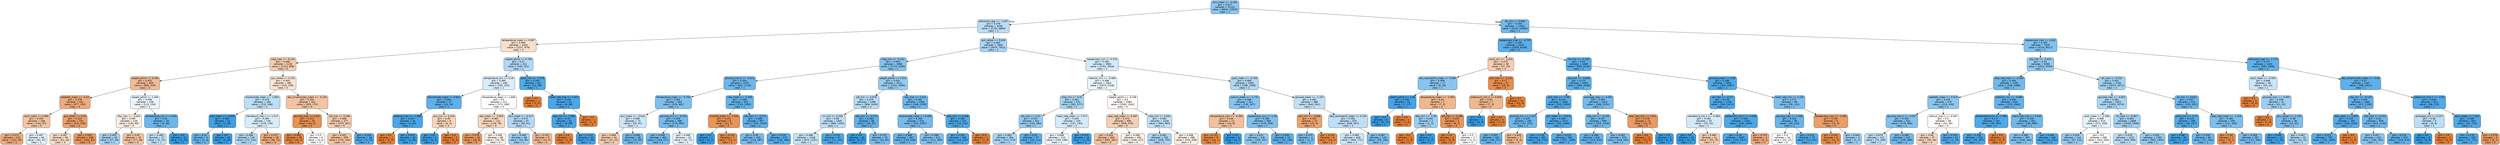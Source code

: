 digraph Tree {
node [shape=box, style="filled, rounded", color="black", fontname="helvetica"] ;
edge [fontname="helvetica"] ;
0 [label="bun_mean <= -0.394\ngini = 0.417\nsamples = 21151\nvalue = [9935, 23555]\nclass = 1", fillcolor="#8dc6f0"] ;
1 [label="admission_age <= -1.547\ngini = 0.478\nsamples = 9299\nvalue = [5792, 8890]\nclass = 1", fillcolor="#baddf6"] ;
0 -> 1 [labeldistance=2.5, labelangle=45, headlabel="True"] ;
2 [label="temperature_mean <= 0.997\ngini = 0.489\nsamples = 1450\nvalue = [1317, 979]\nclass = 0", fillcolor="#f8dfcc"] ;
1 -> 2 ;
3 [label="mbp_max <= -0.115\ngini = 0.466\nsamples = 1139\nvalue = [1123, 658]\nclass = 0", fillcolor="#f4cbad"] ;
2 -> 3 ;
4 [label="weight_admit <= 0.194\ngini = 0.432\nsamples = 659\nvalue = [690, 319]\nclass = 0", fillcolor="#f1bb95"] ;
3 -> 4 ;
5 [label="platelets_mean <= -0.15\ngini = 0.376\nsamples = 501\nvalue = [577, 193]\nclass = 0", fillcolor="#eeab7b"] ;
4 -> 5 ;
6 [label="spo2_mean <= 0.885\ngini = 0.455\nsamples = 168\nvalue = [162, 87]\nclass = 0", fillcolor="#f3c5a3"] ;
5 -> 6 ;
7 [label="gini = 0.372\nsamples = 112\nvalue = [122, 40]\nclass = 0", fillcolor="#eeaa7a"] ;
6 -> 7 ;
8 [label="gini = 0.497\nsamples = 56\nvalue = [40, 47]\nclass = 1", fillcolor="#e2f0fb"] ;
6 -> 8 ;
9 [label="gcs_motor <= 0.26\ngini = 0.324\nsamples = 333\nvalue = [415, 106]\nclass = 0", fillcolor="#eca16c"] ;
5 -> 9 ;
10 [label="gini = 0.487\nsamples = 65\nvalue = [61, 44]\nclass = 0", fillcolor="#f8dcc8"] ;
9 -> 10 ;
11 [label="gini = 0.254\nsamples = 268\nvalue = [354, 62]\nclass = 0", fillcolor="#ea975c"] ;
9 -> 11 ;
12 [label="weight_admit <= 1.406\ngini = 0.499\nsamples = 158\nvalue = [113, 126]\nclass = 1", fillcolor="#ebf5fc"] ;
4 -> 12 ;
13 [label="dbp_max <= -0.425\ngini = 0.497\nsamples = 129\nvalue = [104, 90]\nclass = 0", fillcolor="#fceee4"] ;
12 -> 13 ;
14 [label="gini = 0.455\nsamples = 54\nvalue = [27, 50]\nclass = 1", fillcolor="#a4d2f3"] ;
13 -> 14 ;
15 [label="gini = 0.45\nsamples = 75\nvalue = [77, 40]\nclass = 0", fillcolor="#f3c2a0"] ;
13 -> 15 ;
16 [label="temperature_min <= 0.255\ngini = 0.32\nsamples = 29\nvalue = [9, 36]\nclass = 1", fillcolor="#6ab6ec"] ;
12 -> 16 ;
17 [label="gini = 0.483\nsamples = 17\nvalue = [9, 13]\nclass = 1", fillcolor="#c2e1f7"] ;
16 -> 17 ;
18 [label="gini = 0.0\nsamples = 12\nvalue = [0, 23]\nclass = 1", fillcolor="#399de5"] ;
16 -> 18 ;
19 [label="gcs_verbal <= 0.155\ngini = 0.493\nsamples = 480\nvalue = [433, 339]\nclass = 0", fillcolor="#f9e4d4"] ;
3 -> 19 ;
20 [label="bicarbonate_mean <= -1.004\ngini = 0.479\nsamples = 168\nvalue = [110, 166]\nclass = 1", fillcolor="#bcdef6"] ;
19 -> 20 ;
21 [label="wbc_mean <= -0.608\ngini = 0.062\nsamples = 22\nvalue = [1, 30]\nclass = 1", fillcolor="#40a0e6"] ;
20 -> 21 ;
22 [label="gini = 0.32\nsamples = 4\nvalue = [1, 4]\nclass = 1", fillcolor="#6ab6ec"] ;
21 -> 22 ;
23 [label="gini = 0.0\nsamples = 18\nvalue = [0, 26]\nclass = 1", fillcolor="#399de5"] ;
21 -> 23 ;
24 [label="hematocrit_max.1 <= 1.217\ngini = 0.494\nsamples = 146\nvalue = [109, 136]\nclass = 1", fillcolor="#d8ecfa"] ;
20 -> 24 ;
25 [label="gini = 0.466\nsamples = 118\nvalue = [73, 124]\nclass = 1", fillcolor="#aed7f4"] ;
24 -> 25 ;
26 [label="gini = 0.375\nsamples = 28\nvalue = [36, 12]\nclass = 0", fillcolor="#eeab7b"] ;
24 -> 26 ;
27 [label="abs_lymphocytes_mean <= -0.134\ngini = 0.454\nsamples = 312\nvalue = [323, 173]\nclass = 0", fillcolor="#f3c4a3"] ;
19 -> 27 ;
28 [label="glucose_max <= 0.447\ngini = 0.211\nsamples = 35\nvalue = [44, 6]\nclass = 0", fillcolor="#e99254"] ;
27 -> 28 ;
29 [label="gini = 0.091\nsamples = 29\nvalue = [40, 2]\nclass = 0", fillcolor="#e68743"] ;
28 -> 29 ;
30 [label="gini = 0.5\nsamples = 6\nvalue = [4, 4]\nclass = 0", fillcolor="#ffffff"] ;
28 -> 30 ;
31 [label="ptt_max <= 0.298\ngini = 0.468\nsamples = 277\nvalue = [279, 167]\nclass = 0", fillcolor="#f5ccb0"] ;
27 -> 31 ;
32 [label="gini = 0.451\nsamples = 259\nvalue = [276, 144]\nclass = 0", fillcolor="#f3c3a0"] ;
31 -> 32 ;
33 [label="gini = 0.204\nsamples = 18\nvalue = [3, 23]\nclass = 1", fillcolor="#53aae8"] ;
31 -> 33 ;
34 [label="weight_admit <= 0.756\ngini = 0.47\nsamples = 311\nvalue = [194, 321]\nclass = 1", fillcolor="#b1d8f5"] ;
2 -> 34 ;
35 [label="temperature_min <= 0.18\ngini = 0.495\nsamples = 248\nvalue = [182, 223]\nclass = 1", fillcolor="#dbedfa"] ;
34 -> 35 ;
36 [label="bicarbonate_mean <= 0.601\ngini = 0.264\nsamples = 37\nvalue = [10, 54]\nclass = 1", fillcolor="#5eafea"] ;
35 -> 36 ;
37 [label="totalco2_max <= -1.885\ngini = 0.137\nsamples = 31\nvalue = [4, 50]\nclass = 1", fillcolor="#49a5e7"] ;
36 -> 37 ;
38 [label="gini = 0.0\nsamples = 1\nvalue = [2, 0]\nclass = 0", fillcolor="#e58139"] ;
37 -> 38 ;
39 [label="gini = 0.074\nsamples = 30\nvalue = [2, 50]\nclass = 1", fillcolor="#41a1e6"] ;
37 -> 39 ;
40 [label="gcs_min <= 0.318\ngini = 0.48\nsamples = 6\nvalue = [6, 4]\nclass = 0", fillcolor="#f6d5bd"] ;
36 -> 40 ;
41 [label="gini = 0.0\nsamples = 3\nvalue = [0, 4]\nclass = 1", fillcolor="#399de5"] ;
40 -> 41 ;
42 [label="gini = 0.0\nsamples = 3\nvalue = [6, 0]\nclass = 0", fillcolor="#e58139"] ;
40 -> 42 ;
43 [label="temperature_mean <= 1.608\ngini = 0.5\nsamples = 211\nvalue = [172, 169]\nclass = 0", fillcolor="#fffdfc"] ;
35 -> 43 ;
44 [label="sbp_mean <= -0.805\ngini = 0.481\nsamples = 114\nvalue = [116, 78]\nclass = 0", fillcolor="#f6d6be"] ;
43 -> 44 ;
45 [label="gini = 0.278\nsamples = 26\nvalue = [40, 8]\nclass = 0", fillcolor="#ea9a61"] ;
44 -> 45 ;
46 [label="gini = 0.499\nsamples = 88\nvalue = [76, 70]\nclass = 0", fillcolor="#fdf5ef"] ;
44 -> 46 ;
47 [label="bun_mean <= -0.517\ngini = 0.472\nsamples = 97\nvalue = [56, 91]\nclass = 1", fillcolor="#b3d9f5"] ;
43 -> 47 ;
48 [label="gini = 0.446\nsamples = 88\nvalue = [43, 85]\nclass = 1", fillcolor="#9dcff2"] ;
47 -> 48 ;
49 [label="gini = 0.432\nsamples = 9\nvalue = [13, 6]\nclass = 0", fillcolor="#f1bb94"] ;
47 -> 49 ;
50 [label="pco2_min <= -1.978\ngini = 0.194\nsamples = 63\nvalue = [12, 98]\nclass = 1", fillcolor="#51a9e8"] ;
34 -> 50 ;
51 [label="gini = 0.0\nsamples = 1\nvalue = [3, 0]\nclass = 0", fillcolor="#e58139"] ;
50 -> 51 ;
52 [label="heart_rate_max <= 2.921\ngini = 0.154\nsamples = 62\nvalue = [9, 98]\nclass = 1", fillcolor="#4ba6e7"] ;
50 -> 52 ;
53 [label="sbp_min <= -1.585\ngini = 0.14\nsamples = 61\nvalue = [8, 98]\nclass = 1", fillcolor="#49a5e7"] ;
52 -> 53 ;
54 [label="gini = 0.0\nsamples = 1\nvalue = [1, 0]\nclass = 0", fillcolor="#e58139"] ;
53 -> 54 ;
55 [label="gini = 0.124\nsamples = 60\nvalue = [7, 98]\nclass = 1", fillcolor="#47a4e7"] ;
53 -> 55 ;
56 [label="gini = 0.0\nsamples = 1\nvalue = [1, 0]\nclass = 0", fillcolor="#e58139"] ;
52 -> 56 ;
57 [label="gcs_verbal <= 0.618\ngini = 0.462\nsamples = 7849\nvalue = [4475, 7911]\nclass = 1", fillcolor="#a9d4f4"] ;
1 -> 57 ;
58 [label="mbp_min <= -0.222\ngini = 0.404\nsamples = 3886\nvalue = [1714, 4385]\nclass = 1", fillcolor="#86c3ef"] ;
57 -> 58 ;
59 [label="glucose_max.2 <= -0.412\ngini = 0.334\nsamples = 1375\nvalue = [462, 1716]\nclass = 1", fillcolor="#6eb7ec"] ;
58 -> 59 ;
60 [label="temperature_mean <= -0.794\ngini = 0.382\nsamples = 560\nvalue = [229, 661]\nclass = 1", fillcolor="#7ebfee"] ;
59 -> 60 ;
61 [label="bun_mean <= -0.615\ngini = 0.489\nsamples = 72\nvalue = [50, 67]\nclass = 1", fillcolor="#cde6f8"] ;
60 -> 61 ;
62 [label="gini = 0.468\nsamples = 34\nvalue = [37, 22]\nclass = 0", fillcolor="#f4ccaf"] ;
61 -> 62 ;
63 [label="gini = 0.348\nsamples = 38\nvalue = [13, 45]\nclass = 1", fillcolor="#72b9ed"] ;
61 -> 63 ;
64 [label="glucose_min <= -0.018\ngini = 0.356\nsamples = 488\nvalue = [179, 594]\nclass = 1", fillcolor="#75bbed"] ;
60 -> 64 ;
65 [label="gini = 0.345\nsamples = 465\nvalue = [164, 577]\nclass = 1", fillcolor="#71b9ec"] ;
64 -> 65 ;
66 [label="gini = 0.498\nsamples = 23\nvalue = [15, 17]\nclass = 1", fillcolor="#e8f3fc"] ;
64 -> 66 ;
67 [label="mbp_mean <= -2.058\ngini = 0.296\nsamples = 815\nvalue = [233, 1055]\nclass = 1", fillcolor="#65b3eb"] ;
59 -> 67 ;
68 [label="chloride_mean <= -1.542\ngini = 0.231\nsamples = 8\nvalue = [13, 2]\nclass = 0", fillcolor="#e99457"] ;
67 -> 68 ;
69 [label="gini = 0.0\nsamples = 1\nvalue = [0, 1]\nclass = 1", fillcolor="#399de5"] ;
68 -> 69 ;
70 [label="gini = 0.133\nsamples = 7\nvalue = [13, 1]\nclass = 0", fillcolor="#e78b48"] ;
68 -> 70 ;
71 [label="ptt_max <= -0.373\ngini = 0.286\nsamples = 807\nvalue = [220, 1053]\nclass = 1", fillcolor="#62b1ea"] ;
67 -> 71 ;
72 [label="gini = 0.36\nsamples = 333\nvalue = [119, 387]\nclass = 1", fillcolor="#76bbed"] ;
71 -> 72 ;
73 [label="gini = 0.229\nsamples = 474\nvalue = [101, 666]\nclass = 1", fillcolor="#57ace9"] ;
71 -> 73 ;
74 [label="weight_admit <= 0.014\ngini = 0.435\nsamples = 2511\nvalue = [1252, 2669]\nclass = 1", fillcolor="#96cbf1"] ;
58 -> 74 ;
75 [label="ptt_min <= 0.679\ngini = 0.475\nsamples = 1485\nvalue = [906, 1430]\nclass = 1", fillcolor="#b6dbf5"] ;
74 -> 75 ;
76 [label="inr_min <= 0.255\ngini = 0.48\nsamples = 1405\nvalue = [886, 1333]\nclass = 1", fillcolor="#bddef6"] ;
75 -> 76 ;
77 [label="gini = 0.486\nsamples = 1338\nvalue = [875, 1231]\nclass = 1", fillcolor="#c6e3f7"] ;
76 -> 77 ;
78 [label="gini = 0.176\nsamples = 67\nvalue = [11, 102]\nclass = 1", fillcolor="#4ea8e8"] ;
76 -> 78 ;
79 [label="sbp_min <= -0.372\ngini = 0.283\nsamples = 80\nvalue = [20, 97]\nclass = 1", fillcolor="#62b1ea"] ;
75 -> 79 ;
80 [label="gini = 0.0\nsamples = 25\nvalue = [0, 37]\nclass = 1", fillcolor="#399de5"] ;
79 -> 80 ;
81 [label="gini = 0.375\nsamples = 55\nvalue = [20, 60]\nclass = 1", fillcolor="#7bbeee"] ;
79 -> 81 ;
82 [label="sbp_max <= 1.421\ngini = 0.341\nsamples = 1026\nvalue = [346, 1239]\nclass = 1", fillcolor="#70b8ec"] ;
74 -> 82 ;
83 [label="bicarbonate_mean <= 0.066\ngini = 0.356\nsamples = 919\nvalue = [330, 1097]\nclass = 1", fillcolor="#75baed"] ;
82 -> 83 ;
84 [label="gini = 0.308\nsamples = 397\nvalue = [119, 508]\nclass = 1", fillcolor="#67b4eb"] ;
83 -> 84 ;
85 [label="gini = 0.388\nsamples = 522\nvalue = [211, 589]\nclass = 1", fillcolor="#80c0ee"] ;
83 -> 85 ;
86 [label="dbp_min <= 2.498\ngini = 0.182\nsamples = 107\nvalue = [16, 142]\nclass = 1", fillcolor="#4fa8e8"] ;
82 -> 86 ;
87 [label="gini = 0.163\nsamples = 106\nvalue = [14, 142]\nclass = 1", fillcolor="#4da7e8"] ;
86 -> 87 ;
88 [label="gini = 0.0\nsamples = 1\nvalue = [2, 0]\nclass = 0", fillcolor="#e58139"] ;
86 -> 88 ;
89 [label="baseexcess_min <= 0.276\ngini = 0.493\nsamples = 3963\nvalue = [2761, 3526]\nclass = 1", fillcolor="#d4eaf9"] ;
57 -> 89 ;
90 [label="totalco2_min <= -0.086\ngini = 0.498\nsamples = 2654\nvalue = [1973, 2218]\nclass = 1", fillcolor="#e9f4fc"] ;
89 -> 90 ;
91 [label="mbp_min <= 0.32\ngini = 0.461\nsamples = 670\nvalue = [381, 677]\nclass = 1", fillcolor="#a8d4f4"] ;
90 -> 91 ;
92 [label="ptt_max <= 0.21\ngini = 0.437\nsamples = 441\nvalue = [230, 484]\nclass = 1", fillcolor="#97ccf1"] ;
91 -> 92 ;
93 [label="gini = 0.462\nsamples = 364\nvalue = [212, 373]\nclass = 1", fillcolor="#aad5f4"] ;
92 -> 93 ;
94 [label="gini = 0.24\nsamples = 77\nvalue = [18, 111]\nclass = 1", fillcolor="#59ade9"] ;
92 -> 94 ;
95 [label="heart_rate_mean <= 1.572\ngini = 0.493\nsamples = 229\nvalue = [151, 193]\nclass = 1", fillcolor="#d4eaf9"] ;
91 -> 95 ;
96 [label="gini = 0.498\nsamples = 213\nvalue = [150, 168]\nclass = 1", fillcolor="#eaf4fc"] ;
95 -> 96 ;
97 [label="gini = 0.074\nsamples = 16\nvalue = [1, 25]\nclass = 1", fillcolor="#41a1e6"] ;
95 -> 97 ;
98 [label="weight_admit <= -0.158\ngini = 0.5\nsamples = 1984\nvalue = [1592, 1541]\nclass = 0", fillcolor="#fefbf9"] ;
90 -> 98 ;
99 [label="resp_rate_mean <= 0.087\ngini = 0.473\nsamples = 956\nvalue = [928, 578]\nclass = 0", fillcolor="#f5cfb4"] ;
98 -> 99 ;
100 [label="gini = 0.453\nsamples = 664\nvalue = [682, 361]\nclass = 0", fillcolor="#f3c4a2"] ;
99 -> 100 ;
101 [label="gini = 0.498\nsamples = 292\nvalue = [246, 217]\nclass = 0", fillcolor="#fcf0e8"] ;
99 -> 101 ;
102 [label="mbp_min <= 0.965\ngini = 0.483\nsamples = 1028\nvalue = [664, 963]\nclass = 1", fillcolor="#c2e1f7"] ;
98 -> 102 ;
103 [label="gini = 0.462\nsamples = 740\nvalue = [429, 755]\nclass = 1", fillcolor="#aad5f4"] ;
102 -> 103 ;
104 [label="gini = 0.498\nsamples = 288\nvalue = [235, 208]\nclass = 0", fillcolor="#fcf1e8"] ;
102 -> 104 ;
105 [label="spo2_mean <= -0.748\ngini = 0.469\nsamples = 1309\nvalue = [788, 1308]\nclass = 1", fillcolor="#b0d8f5"] ;
89 -> 105 ;
106 [label="sodium_mean <= -1.731\ngini = 0.406\nsamples = 321\nvalue = [145, 367]\nclass = 1", fillcolor="#87c4ef"] ;
105 -> 106 ;
107 [label="temperature_max <= -0.083\ngini = 0.444\nsamples = 13\nvalue = [16, 8]\nclass = 0", fillcolor="#f2c09c"] ;
106 -> 107 ;
108 [label="gini = 0.111\nsamples = 9\nvalue = [16, 1]\nclass = 0", fillcolor="#e78945"] ;
107 -> 108 ;
109 [label="gini = 0.0\nsamples = 4\nvalue = [0, 7]\nclass = 1", fillcolor="#399de5"] ;
107 -> 109 ;
110 [label="baseexcess_min <= 1.29\ngini = 0.389\nsamples = 308\nvalue = [129, 359]\nclass = 1", fillcolor="#80c0ee"] ;
106 -> 110 ;
111 [label="gini = 0.422\nsamples = 236\nvalue = [109, 251]\nclass = 1", fillcolor="#8fc8f0"] ;
110 -> 111 ;
112 [label="gini = 0.264\nsamples = 72\nvalue = [20, 108]\nclass = 1", fillcolor="#5eafea"] ;
110 -> 112 ;
113 [label="glucose_mean <= -1.247\ngini = 0.482\nsamples = 988\nvalue = [643, 941]\nclass = 1", fillcolor="#c0e0f7"] ;
105 -> 113 ;
114 [label="po2_min <= -0.808\ngini = 0.332\nsamples = 13\nvalue = [15, 4]\nclass = 0", fillcolor="#eca36e"] ;
113 -> 114 ;
115 [label="gini = 0.375\nsamples = 4\nvalue = [1, 3]\nclass = 1", fillcolor="#7bbeee"] ;
114 -> 115 ;
116 [label="gini = 0.124\nsamples = 9\nvalue = [14, 1]\nclass = 0", fillcolor="#e78a47"] ;
114 -> 116 ;
117 [label="abs_neutrophils_mean <= 0.135\ngini = 0.481\nsamples = 975\nvalue = [628, 937]\nclass = 1", fillcolor="#bedff6"] ;
113 -> 117 ;
118 [label="gini = 0.489\nsamples = 826\nvalue = [569, 771]\nclass = 1", fillcolor="#cbe5f8"] ;
117 -> 118 ;
119 [label="gini = 0.387\nsamples = 149\nvalue = [59, 166]\nclass = 1", fillcolor="#7fc0ee"] ;
117 -> 119 ;
120 [label="ph_min <= 0.058\ngini = 0.344\nsamples = 11852\nvalue = [4143, 14665]\nclass = 1", fillcolor="#71b9ec"] ;
0 -> 120 [labeldistance=2.5, labelangle=-45, headlabel="False"] ;
121 [label="baseexcess_max <= -4.729\ngini = 0.246\nsamples = 4523\nvalue = [1029, 6148]\nclass = 1", fillcolor="#5aade9"] ;
120 -> 121 ;
122 [label="pco2_min <= -1.024\ngini = 0.473\nsamples = 38\nvalue = [37, 23]\nclass = 0", fillcolor="#f5cfb4"] ;
121 -> 122 ;
123 [label="abs_neutrophils_mean <= 0.846\ngini = 0.408\nsamples = 17\nvalue = [8, 20]\nclass = 1", fillcolor="#88c4ef"] ;
122 -> 123 ;
124 [label="weight_admit <= 1.46\ngini = 0.105\nsamples = 10\nvalue = [1, 17]\nclass = 1", fillcolor="#45a3e7"] ;
123 -> 124 ;
125 [label="gini = 0.0\nsamples = 9\nvalue = [0, 17]\nclass = 1", fillcolor="#399de5"] ;
124 -> 125 ;
126 [label="gini = 0.0\nsamples = 1\nvalue = [1, 0]\nclass = 0", fillcolor="#e58139"] ;
124 -> 126 ;
127 [label="temperature_mean <= -2.093\ngini = 0.42\nsamples = 7\nvalue = [7, 3]\nclass = 0", fillcolor="#f0b78e"] ;
123 -> 127 ;
128 [label="dbp_min <= -1.58\ngini = 0.444\nsamples = 2\nvalue = [1, 2]\nclass = 1", fillcolor="#9ccef2"] ;
127 -> 128 ;
129 [label="gini = 0.0\nsamples = 1\nvalue = [1, 0]\nclass = 0", fillcolor="#e58139"] ;
128 -> 129 ;
130 [label="gini = 0.0\nsamples = 1\nvalue = [0, 2]\nclass = 1", fillcolor="#399de5"] ;
128 -> 130 ;
131 [label="ptt_max <= 0.286\ngini = 0.245\nsamples = 5\nvalue = [6, 1]\nclass = 0", fillcolor="#e9965a"] ;
127 -> 131 ;
132 [label="gini = 0.0\nsamples = 3\nvalue = [5, 0]\nclass = 0", fillcolor="#e58139"] ;
131 -> 132 ;
133 [label="gini = 0.5\nsamples = 2\nvalue = [1, 1]\nclass = 0", fillcolor="#ffffff"] ;
131 -> 133 ;
134 [label="po2_max <= -1.113\ngini = 0.17\nsamples = 21\nvalue = [29, 3]\nclass = 0", fillcolor="#e88e4d"] ;
122 -> 134 ;
135 [label="potassium_min.1 <= 0.846\ngini = 0.42\nsamples = 7\nvalue = [7, 3]\nclass = 0", fillcolor="#f0b78e"] ;
134 -> 135 ;
136 [label="gini = 0.0\nsamples = 2\nvalue = [0, 3]\nclass = 1", fillcolor="#399de5"] ;
135 -> 136 ;
137 [label="gini = 0.0\nsamples = 5\nvalue = [7, 0]\nclass = 0", fillcolor="#e58139"] ;
135 -> 137 ;
138 [label="gini = 0.0\nsamples = 14\nvalue = [22, 0]\nclass = 0", fillcolor="#e58139"] ;
134 -> 138 ;
139 [label="inr_min <= -0.135\ngini = 0.24\nsamples = 4485\nvalue = [992, 6125]\nclass = 1", fillcolor="#59ade9"] ;
121 -> 139 ;
140 [label="sbp_min <= -0.068\ngini = 0.273\nsamples = 2653\nvalue = [688, 3538]\nclass = 1", fillcolor="#60b0ea"] ;
139 -> 140 ;
141 [label="po2_max <= -1.09\ngini = 0.214\nsamples = 1640\nvalue = [320, 2306]\nclass = 1", fillcolor="#54abe9"] ;
140 -> 141 ;
142 [label="glucose_min <= 2.315\ngini = 0.326\nsamples = 168\nvalue = [57, 221]\nclass = 1", fillcolor="#6cb6ec"] ;
141 -> 142 ;
143 [label="gini = 0.297\nsamples = 161\nvalue = [48, 217]\nclass = 1", fillcolor="#65b3eb"] ;
142 -> 143 ;
144 [label="gini = 0.426\nsamples = 7\nvalue = [9, 4]\nclass = 0", fillcolor="#f1b991"] ;
142 -> 144 ;
145 [label="gcs_motor <= -0.874\ngini = 0.199\nsamples = 1472\nvalue = [263, 2085]\nclass = 1", fillcolor="#52a9e8"] ;
141 -> 145 ;
146 [label="gini = 0.135\nsamples = 491\nvalue = [56, 716]\nclass = 1", fillcolor="#48a5e7"] ;
145 -> 146 ;
147 [label="gini = 0.228\nsamples = 981\nvalue = [207, 1369]\nclass = 1", fillcolor="#57ace9"] ;
145 -> 147 ;
148 [label="aniongap_max <= 4.542\ngini = 0.354\nsamples = 1013\nvalue = [368, 1232]\nclass = 1", fillcolor="#74baed"] ;
140 -> 148 ;
149 [label="dbp_min <= -0.105\ngini = 0.347\nsamples = 999\nvalue = [353, 1229]\nclass = 1", fillcolor="#72b9ec"] ;
148 -> 149 ;
150 [label="gini = 0.288\nsamples = 421\nvalue = [113, 534]\nclass = 1", fillcolor="#63b2eb"] ;
149 -> 150 ;
151 [label="gini = 0.382\nsamples = 578\nvalue = [240, 695]\nclass = 1", fillcolor="#7dbfee"] ;
149 -> 151 ;
152 [label="resp_rate_min <= 1.011\ngini = 0.278\nsamples = 14\nvalue = [15, 3]\nclass = 0", fillcolor="#ea9a61"] ;
148 -> 152 ;
153 [label="gini = 0.0\nsamples = 12\nvalue = [15, 0]\nclass = 0", fillcolor="#e58139"] ;
152 -> 153 ;
154 [label="gini = 0.0\nsamples = 2\nvalue = [0, 3]\nclass = 1", fillcolor="#399de5"] ;
152 -> 154 ;
155 [label="glucose_mean <= 2.85\ngini = 0.188\nsamples = 1832\nvalue = [304, 2587]\nclass = 1", fillcolor="#50a9e8"] ;
139 -> 155 ;
156 [label="ph_max <= -3.74\ngini = 0.175\nsamples = 1734\nvalue = [265, 2471]\nclass = 1", fillcolor="#4ea8e8"] ;
155 -> 156 ;
157 [label="hematocrit_min.1 <= -0.485\ngini = 0.492\nsamples = 33\nvalue = [25, 32]\nclass = 1", fillcolor="#d4eaf9"] ;
156 -> 157 ;
158 [label="gini = 0.0\nsamples = 12\nvalue = [0, 17]\nclass = 1", fillcolor="#399de5"] ;
157 -> 158 ;
159 [label="gini = 0.469\nsamples = 21\nvalue = [25, 15]\nclass = 0", fillcolor="#f5cdb0"] ;
157 -> 159 ;
160 [label="potassium_min.1 <= 4.268\ngini = 0.163\nsamples = 1701\nvalue = [240, 2439]\nclass = 1", fillcolor="#4ca7e8"] ;
156 -> 160 ;
161 [label="gini = 0.16\nsamples = 1697\nvalue = [234, 2437]\nclass = 1", fillcolor="#4ca6e7"] ;
160 -> 161 ;
162 [label="gini = 0.375\nsamples = 4\nvalue = [6, 2]\nclass = 0", fillcolor="#eeab7b"] ;
160 -> 162 ;
163 [label="heart_rate_min <= 2.105\ngini = 0.377\nsamples = 98\nvalue = [39, 116]\nclass = 1", fillcolor="#7cbeee"] ;
155 -> 163 ;
164 [label="glucose_max <= 2.096\ngini = 0.304\nsamples = 89\nvalue = [26, 113]\nclass = 1", fillcolor="#67b4eb"] ;
163 -> 164 ;
165 [label="gini = 0.5\nsamples = 14\nvalue = [12, 12]\nclass = 0", fillcolor="#ffffff"] ;
164 -> 165 ;
166 [label="gini = 0.214\nsamples = 75\nvalue = [14, 101]\nclass = 1", fillcolor="#54abe9"] ;
164 -> 166 ;
167 [label="baseexcess_max <= -1.283\ngini = 0.305\nsamples = 9\nvalue = [13, 3]\nclass = 0", fillcolor="#eb9e67"] ;
163 -> 167 ;
168 [label="gini = 0.142\nsamples = 6\nvalue = [12, 1]\nclass = 0", fillcolor="#e78c49"] ;
167 -> 168 ;
169 [label="gini = 0.444\nsamples = 3\nvalue = [1, 2]\nclass = 1", fillcolor="#9ccef2"] ;
167 -> 169 ;
170 [label="baseexcess_max <= 0.042\ngini = 0.392\nsamples = 7329\nvalue = [3114, 8517]\nclass = 1", fillcolor="#81c1ef"] ;
120 -> 170 ;
171 [label="sbp_min <= -0.415\ngini = 0.43\nsamples = 5086\nvalue = [2524, 5559]\nclass = 1", fillcolor="#93c9f1"] ;
170 -> 171 ;
172 [label="resp_rate_max <= -0.364\ngini = 0.344\nsamples = 1292\nvalue = [449, 1588]\nclass = 1", fillcolor="#71b9ec"] ;
171 -> 172 ;
173 [label="platelets_mean <= 0.919\ngini = 0.416\nsamples = 473\nvalue = [220, 526]\nclass = 1", fillcolor="#8cc6f0"] ;
172 -> 173 ;
174 [label="glucose_max.2 <= -0.527\ngini = 0.393\nsamples = 424\nvalue = [179, 486]\nclass = 1", fillcolor="#82c1ef"] ;
173 -> 174 ;
175 [label="gini = 0.479\nsamples = 112\nvalue = [70, 106]\nclass = 1", fillcolor="#bcdef6"] ;
174 -> 175 ;
176 [label="gini = 0.346\nsamples = 312\nvalue = [109, 380]\nclass = 1", fillcolor="#72b9ec"] ;
174 -> 176 ;
177 [label="calcium_max.1 <= 0.587\ngini = 0.5\nsamples = 49\nvalue = [41, 40]\nclass = 0", fillcolor="#fefcfa"] ;
173 -> 177 ;
178 [label="gini = 0.48\nsamples = 37\nvalue = [39, 26]\nclass = 0", fillcolor="#f6d5bd"] ;
177 -> 178 ;
179 [label="gini = 0.219\nsamples = 12\nvalue = [2, 14]\nclass = 1", fillcolor="#55abe9"] ;
177 -> 179 ;
180 [label="totalco2_min <= -0.086\ngini = 0.292\nsamples = 819\nvalue = [229, 1062]\nclass = 1", fillcolor="#64b2eb"] ;
172 -> 180 ;
181 [label="temperature_min <= 1.388\ngini = 0.177\nsamples = 257\nvalue = [40, 367]\nclass = 1", fillcolor="#4fa8e8"] ;
180 -> 181 ;
182 [label="gini = 0.159\nsamples = 254\nvalue = [35, 367]\nclass = 1", fillcolor="#4ca6e7"] ;
181 -> 182 ;
183 [label="gini = 0.0\nsamples = 3\nvalue = [5, 0]\nclass = 0", fillcolor="#e58139"] ;
181 -> 183 ;
184 [label="heart_rate_max <= 0.593\ngini = 0.336\nsamples = 562\nvalue = [189, 695]\nclass = 1", fillcolor="#6fb8ec"] ;
180 -> 184 ;
185 [label="gini = 0.389\nsamples = 397\nvalue = [166, 463]\nclass = 1", fillcolor="#80c0ee"] ;
184 -> 185 ;
186 [label="gini = 0.164\nsamples = 165\nvalue = [23, 232]\nclass = 1", fillcolor="#4da7e8"] ;
184 -> 186 ;
187 [label="ph_max <= 0.152\ngini = 0.451\nsamples = 3794\nvalue = [2075, 3971]\nclass = 1", fillcolor="#a0d0f3"] ;
171 -> 187 ;
188 [label="glucose_max <= -0.832\ngini = 0.462\nsamples = 3320\nvalue = [1920, 3374]\nclass = 1", fillcolor="#aad5f4"] ;
187 -> 188 ;
189 [label="spo2_mean <= -0.586\ngini = 0.498\nsamples = 514\nvalue = [371, 426]\nclass = 1", fillcolor="#e5f2fc"] ;
188 -> 189 ;
190 [label="gini = 0.434\nsamples = 124\nvalue = [57, 122]\nclass = 1", fillcolor="#96cbf1"] ;
189 -> 190 ;
191 [label="gini = 0.5\nsamples = 390\nvalue = [314, 304]\nclass = 0", fillcolor="#fefbf9"] ;
189 -> 191 ;
192 [label="inr_max <= -0.367\ngini = 0.452\nsamples = 2806\nvalue = [1549, 2948]\nclass = 1", fillcolor="#a1d0f3"] ;
188 -> 192 ;
193 [label="gini = 0.478\nsamples = 1023\nvalue = [649, 996]\nclass = 1", fillcolor="#baddf6"] ;
192 -> 193 ;
194 [label="gini = 0.432\nsamples = 1783\nvalue = [900, 1952]\nclass = 1", fillcolor="#94caf1"] ;
192 -> 194 ;
195 [label="ph_min <= 0.922\ngini = 0.327\nsamples = 474\nvalue = [155, 597]\nclass = 1", fillcolor="#6cb6ec"] ;
187 -> 195 ;
196 [label="pco2_min <= -0.77\ngini = 0.213\nsamples = 180\nvalue = [34, 247]\nclass = 1", fillcolor="#54aae9"] ;
195 -> 196 ;
197 [label="gini = 0.087\nsamples = 96\nvalue = [7, 147]\nclass = 1", fillcolor="#42a2e6"] ;
196 -> 197 ;
198 [label="gini = 0.335\nsamples = 84\nvalue = [27, 100]\nclass = 1", fillcolor="#6eb7ec"] ;
196 -> 198 ;
199 [label="resp_rate_mean <= -1.316\ngini = 0.382\nsamples = 294\nvalue = [121, 350]\nclass = 1", fillcolor="#7dbfee"] ;
195 -> 199 ;
200 [label="gini = 0.18\nsamples = 7\nvalue = [9, 1]\nclass = 0", fillcolor="#e88f4f"] ;
199 -> 200 ;
201 [label="gini = 0.368\nsamples = 287\nvalue = [112, 349]\nclass = 1", fillcolor="#79bced"] ;
199 -> 201 ;
202 [label="admission_age <= -1.774\ngini = 0.277\nsamples = 2243\nvalue = [590, 2958]\nclass = 1", fillcolor="#60b1ea"] ;
170 -> 202 ;
203 [label="spo2_mean <= -0.831\ngini = 0.488\nsamples = 46\nvalue = [30, 41]\nclass = 1", fillcolor="#cae5f8"] ;
202 -> 203 ;
204 [label="gini = 0.0\nsamples = 5\nvalue = [9, 0]\nclass = 0", fillcolor="#e58139"] ;
203 -> 204 ;
205 [label="glucose_max <= -0.992\ngini = 0.448\nsamples = 41\nvalue = [21, 41]\nclass = 1", fillcolor="#9ecff2"] ;
203 -> 205 ;
206 [label="gini = 0.0\nsamples = 3\nvalue = [7, 0]\nclass = 0", fillcolor="#e58139"] ;
205 -> 206 ;
207 [label="gcs_verbal <= -1.235\ngini = 0.38\nsamples = 38\nvalue = [14, 41]\nclass = 1", fillcolor="#7dbeee"] ;
205 -> 207 ;
208 [label="gini = 0.095\nsamples = 13\nvalue = [1, 19]\nclass = 1", fillcolor="#43a2e6"] ;
207 -> 208 ;
209 [label="gini = 0.467\nsamples = 25\nvalue = [13, 22]\nclass = 1", fillcolor="#aed7f4"] ;
207 -> 209 ;
210 [label="abs_lymphocytes_mean <= -0.03\ngini = 0.27\nsamples = 2197\nvalue = [560, 2917]\nclass = 1", fillcolor="#5fb0ea"] ;
202 -> 210 ;
211 [label="sbp_min <= -0.126\ngini = 0.291\nsamples = 1685\nvalue = [472, 2195]\nclass = 1", fillcolor="#64b2eb"] ;
210 -> 211 ;
212 [label="dbp_mean <= 2.855\ngini = 0.225\nsamples = 756\nvalue = [158, 1065]\nclass = 1", fillcolor="#56ace9"] ;
211 -> 212 ;
213 [label="gini = 0.222\nsamples = 755\nvalue = [155, 1065]\nclass = 1", fillcolor="#56abe9"] ;
212 -> 213 ;
214 [label="gini = 0.0\nsamples = 1\nvalue = [3, 0]\nclass = 0", fillcolor="#e58139"] ;
212 -> 214 ;
215 [label="sbp_max <= 0.191\ngini = 0.34\nsamples = 929\nvalue = [314, 1130]\nclass = 1", fillcolor="#70b8ec"] ;
211 -> 215 ;
216 [label="gini = 0.407\nsamples = 422\nvalue = [180, 452]\nclass = 1", fillcolor="#88c4ef"] ;
215 -> 216 ;
217 [label="gini = 0.276\nsamples = 507\nvalue = [134, 678]\nclass = 1", fillcolor="#60b0ea"] ;
215 -> 217 ;
218 [label="potassium_min.1 <= -2.05\ngini = 0.194\nsamples = 512\nvalue = [88, 722]\nclass = 1", fillcolor="#51a9e8"] ;
210 -> 218 ;
219 [label="aniongap_min <= 0.147\ngini = 0.48\nsamples = 9\nvalue = [6, 9]\nclass = 1", fillcolor="#bddef6"] ;
218 -> 219 ;
220 [label="gini = 0.0\nsamples = 6\nvalue = [0, 9]\nclass = 1", fillcolor="#399de5"] ;
219 -> 220 ;
221 [label="gini = 0.0\nsamples = 3\nvalue = [6, 0]\nclass = 0", fillcolor="#e58139"] ;
219 -> 221 ;
222 [label="spo2_mean <= 1.261\ngini = 0.185\nsamples = 503\nvalue = [82, 713]\nclass = 1", fillcolor="#50a8e8"] ;
218 -> 222 ;
223 [label="gini = 0.176\nsamples = 500\nvalue = [77, 712]\nclass = 1", fillcolor="#4ea8e8"] ;
222 -> 223 ;
224 [label="gini = 0.278\nsamples = 3\nvalue = [5, 1]\nclass = 0", fillcolor="#ea9a61"] ;
222 -> 224 ;
}